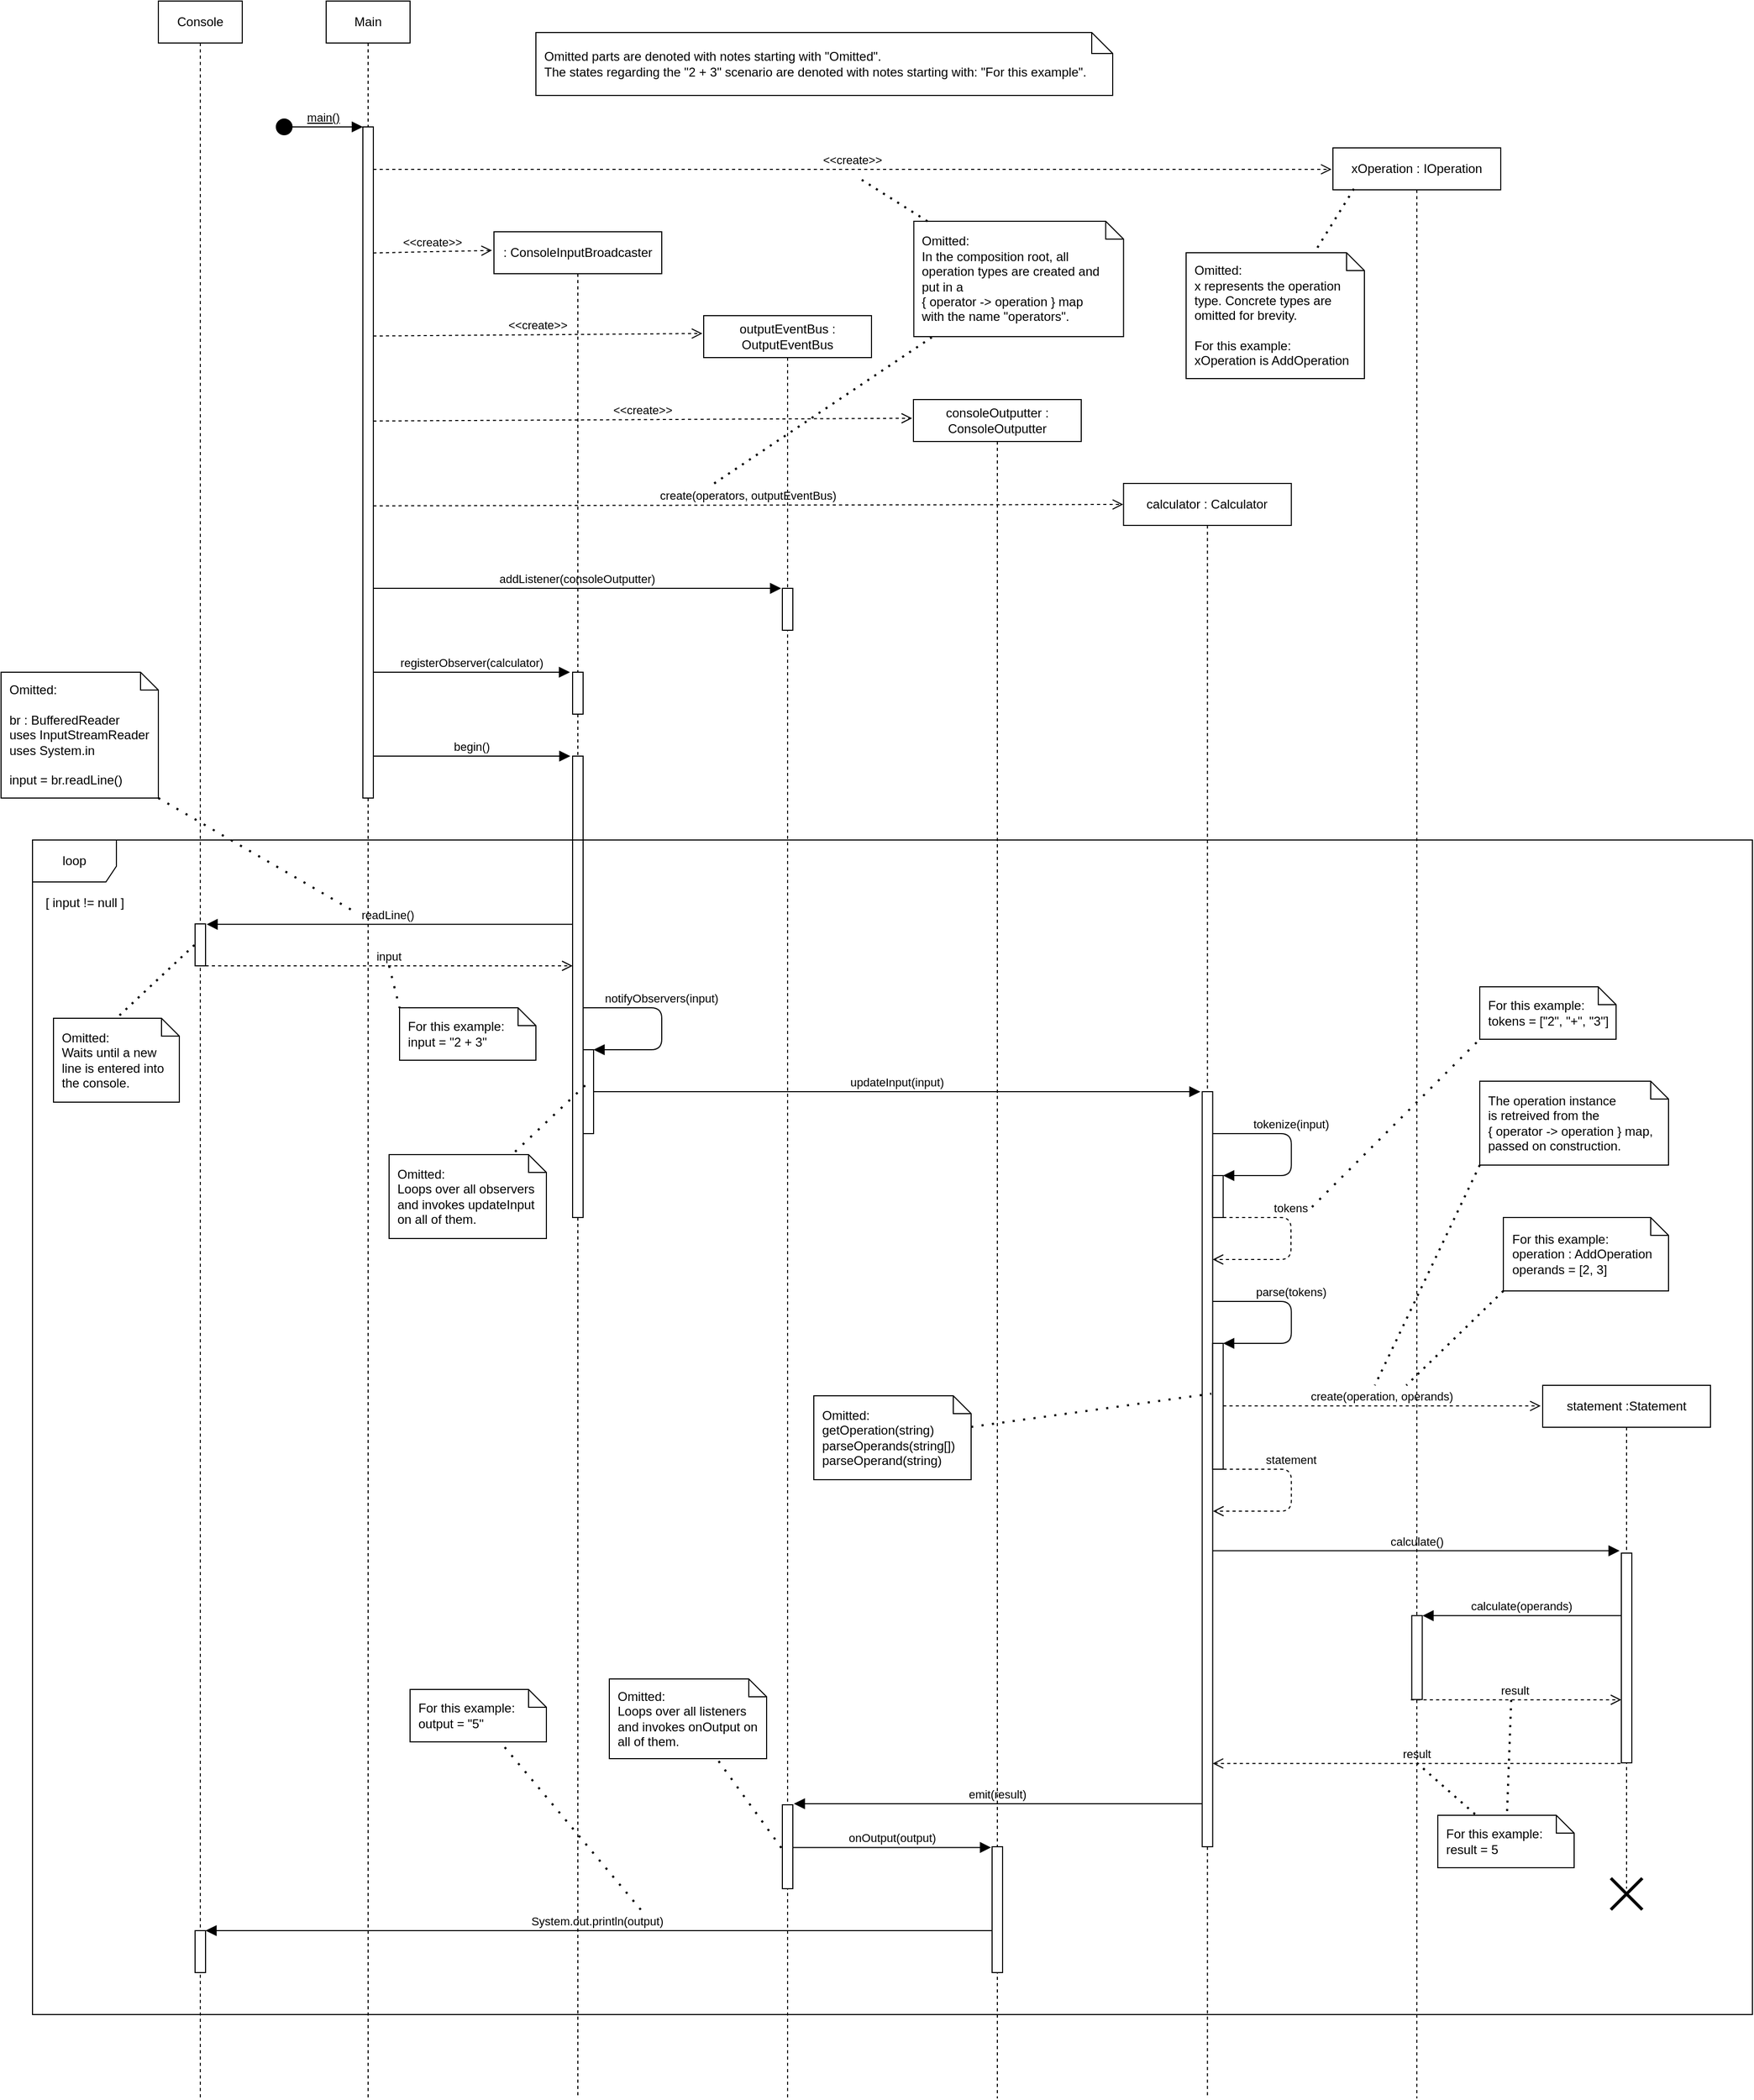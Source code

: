 <mxfile version="13.7.9" type="device"><diagram id="kgpKYQtTHZ0yAKxKKP6v" name="Page-1"><mxGraphModel dx="1486" dy="846" grid="1" gridSize="10" guides="1" tooltips="1" connect="1" arrows="1" fold="1" page="0" pageScale="1" pageWidth="850" pageHeight="1100" math="0" shadow="0"><root><mxCell id="0"/><mxCell id="1" parent="0"/><mxCell id="3nuBFxr9cyL0pnOWT2aG-1" value="Main" style="shape=umlLifeline;perimeter=lifelinePerimeter;container=1;collapsible=0;recursiveResize=0;rounded=0;shadow=0;strokeWidth=1;whiteSpace=wrap;fontFamily=Helvetica;labelBackgroundColor=none;" parent="1" vertex="1"><mxGeometry x="240" y="40" width="80" height="2000" as="geometry"/></mxCell><mxCell id="3nuBFxr9cyL0pnOWT2aG-2" value="" style="points=[];perimeter=orthogonalPerimeter;rounded=0;shadow=0;strokeWidth=1;fontFamily=Helvetica;labelBackgroundColor=none;" parent="3nuBFxr9cyL0pnOWT2aG-1" vertex="1"><mxGeometry x="35" y="120" width="10" height="640" as="geometry"/></mxCell><mxCell id="3nuBFxr9cyL0pnOWT2aG-3" value="main()" style="verticalAlign=bottom;startArrow=oval;endArrow=block;startSize=15;shadow=0;strokeWidth=1;fontFamily=Helvetica;fontStyle=4;labelBackgroundColor=none;endSize=8;" parent="3nuBFxr9cyL0pnOWT2aG-1" target="3nuBFxr9cyL0pnOWT2aG-2" edge="1"><mxGeometry relative="1" as="geometry"><mxPoint x="-40" y="120" as="sourcePoint"/></mxGeometry></mxCell><mxCell id="3nuBFxr9cyL0pnOWT2aG-5" value=": ConsoleInputBroadcaster" style="shape=umlLifeline;perimeter=lifelinePerimeter;container=1;collapsible=0;recursiveResize=0;rounded=0;shadow=0;strokeWidth=1;whiteSpace=wrap;fontFamily=Helvetica;labelBackgroundColor=none;" parent="1" vertex="1"><mxGeometry x="400" y="260" width="160" height="1780" as="geometry"/></mxCell><mxCell id="xwV4pLo5XUldbA7oh1Ty-16" value="" style="points=[];perimeter=orthogonalPerimeter;rounded=0;shadow=0;strokeWidth=1;fontFamily=Helvetica;labelBackgroundColor=none;" parent="3nuBFxr9cyL0pnOWT2aG-5" vertex="1"><mxGeometry x="75" y="420" width="10" height="40" as="geometry"/></mxCell><mxCell id="xwV4pLo5XUldbA7oh1Ty-21" value="" style="points=[];perimeter=orthogonalPerimeter;rounded=0;shadow=0;strokeWidth=1;fontFamily=Helvetica;labelBackgroundColor=none;" parent="3nuBFxr9cyL0pnOWT2aG-5" vertex="1"><mxGeometry x="75" y="500" width="10" height="440" as="geometry"/></mxCell><mxCell id="xwV4pLo5XUldbA7oh1Ty-5" value="&lt;&lt;create&gt;&gt;" style="verticalAlign=bottom;startArrow=none;endArrow=open;startSize=8;shadow=0;strokeWidth=1;startFill=0;entryX=-0.012;entryY=0.01;entryDx=0;entryDy=0;entryPerimeter=0;fontFamily=Helvetica;labelBackgroundColor=none;dashed=1;endFill=0;jumpStyle=none;endSize=8;" parent="1" target="3nuBFxr9cyL0pnOWT2aG-5" edge="1"><mxGeometry relative="1" as="geometry"><mxPoint x="285" y="280.2" as="sourcePoint"/><mxPoint x="410" y="260" as="targetPoint"/></mxGeometry></mxCell><mxCell id="xwV4pLo5XUldbA7oh1Ty-6" value="outputEventBus : OutputEventBus" style="shape=umlLifeline;perimeter=lifelinePerimeter;container=1;collapsible=0;recursiveResize=0;rounded=0;shadow=0;strokeWidth=1;whiteSpace=wrap;fontFamily=Helvetica;labelBackgroundColor=none;" parent="1" vertex="1"><mxGeometry x="600" y="340" width="160" height="1700" as="geometry"/></mxCell><mxCell id="xwV4pLo5XUldbA7oh1Ty-14" value="" style="points=[];perimeter=orthogonalPerimeter;rounded=0;shadow=0;strokeWidth=1;fontFamily=Helvetica;labelBackgroundColor=none;" parent="xwV4pLo5XUldbA7oh1Ty-6" vertex="1"><mxGeometry x="75" y="260" width="10" height="40" as="geometry"/></mxCell><mxCell id="xwV4pLo5XUldbA7oh1Ty-7" value="&lt;&lt;create&gt;&gt;" style="verticalAlign=bottom;startArrow=none;endArrow=open;startSize=8;shadow=0;strokeWidth=1;startFill=0;entryX=-0.008;entryY=0.01;entryDx=0;entryDy=0;entryPerimeter=0;fontFamily=Helvetica;labelBackgroundColor=none;dashed=1;endFill=0;jumpStyle=none;endSize=8;" parent="1" target="xwV4pLo5XUldbA7oh1Ty-6" edge="1"><mxGeometry relative="1" as="geometry"><mxPoint x="285" y="359.4" as="sourcePoint"/><mxPoint x="620" y="60" as="targetPoint"/></mxGeometry></mxCell><mxCell id="xwV4pLo5XUldbA7oh1Ty-9" value="consoleOutputter : ConsoleOutputter" style="shape=umlLifeline;perimeter=lifelinePerimeter;container=1;collapsible=0;recursiveResize=0;rounded=0;shadow=0;strokeWidth=1;whiteSpace=wrap;fontFamily=Helvetica;labelBackgroundColor=none;" parent="1" vertex="1"><mxGeometry x="800" y="420" width="160" height="1620" as="geometry"/></mxCell><mxCell id="xwV4pLo5XUldbA7oh1Ty-79" value="" style="points=[];perimeter=orthogonalPerimeter;rounded=0;shadow=0;strokeWidth=1;fontFamily=Helvetica;labelBackgroundColor=none;" parent="xwV4pLo5XUldbA7oh1Ty-9" vertex="1"><mxGeometry x="75" y="1380" width="10" height="120" as="geometry"/></mxCell><mxCell id="xwV4pLo5XUldbA7oh1Ty-10" value="&lt;&lt;create&gt;&gt;" style="verticalAlign=bottom;startArrow=none;endArrow=open;startSize=8;shadow=0;strokeWidth=1;startFill=0;entryX=-0.008;entryY=0.011;entryDx=0;entryDy=0;entryPerimeter=0;fontFamily=Helvetica;labelBackgroundColor=none;dashed=1;endFill=0;jumpStyle=none;endSize=8;" parent="1" target="xwV4pLo5XUldbA7oh1Ty-9" edge="1"><mxGeometry relative="1" as="geometry"><mxPoint x="285" y="440.46" as="sourcePoint"/><mxPoint x="825" y="140" as="targetPoint"/></mxGeometry></mxCell><mxCell id="xwV4pLo5XUldbA7oh1Ty-11" value="calculator : Calculator" style="shape=umlLifeline;perimeter=lifelinePerimeter;container=1;collapsible=0;recursiveResize=0;rounded=0;shadow=0;strokeWidth=1;whiteSpace=wrap;fontFamily=Helvetica;labelBackgroundColor=none;" parent="1" vertex="1"><mxGeometry x="1000.33" y="500" width="160" height="1540" as="geometry"/></mxCell><mxCell id="xwV4pLo5XUldbA7oh1Ty-43" value="" style="points=[];perimeter=orthogonalPerimeter;rounded=0;shadow=0;strokeWidth=1;fontFamily=Helvetica;labelBackgroundColor=none;" parent="xwV4pLo5XUldbA7oh1Ty-11" vertex="1"><mxGeometry x="75" y="580" width="10" height="720" as="geometry"/></mxCell><mxCell id="xwV4pLo5XUldbA7oh1Ty-12" value="create(operators, outputEventBus)" style="verticalAlign=bottom;startArrow=none;endArrow=open;startSize=8;shadow=0;strokeWidth=1;startFill=0;fontFamily=Helvetica;labelBackgroundColor=none;dashed=1;endFill=0;jumpStyle=none;endSize=8;" parent="1" edge="1"><mxGeometry relative="1" as="geometry"><mxPoint x="285" y="521.36" as="sourcePoint"/><mxPoint x="1000" y="520" as="targetPoint"/></mxGeometry></mxCell><mxCell id="xwV4pLo5XUldbA7oh1Ty-13" value="addListener(consoleOutputter)" style="verticalAlign=bottom;startArrow=none;endArrow=block;startSize=8;shadow=0;strokeWidth=1;startFill=0;entryX=-0.117;entryY=0.001;entryDx=0;entryDy=0;entryPerimeter=0;fontFamily=Helvetica;labelBackgroundColor=none;endSize=8;" parent="1" target="xwV4pLo5XUldbA7oh1Ty-14" edge="1"><mxGeometry relative="1" as="geometry"><mxPoint x="285" y="600.04" as="sourcePoint"/><mxPoint x="590" y="570" as="targetPoint"/></mxGeometry></mxCell><mxCell id="xwV4pLo5XUldbA7oh1Ty-15" value="registerObserver(calculator)" style="verticalAlign=bottom;startArrow=none;endArrow=block;startSize=8;shadow=0;strokeWidth=1;startFill=0;entryX=-0.25;entryY=0;entryDx=0;entryDy=0;entryPerimeter=0;fontFamily=Helvetica;labelBackgroundColor=none;endSize=8;" parent="1" target="xwV4pLo5XUldbA7oh1Ty-16" edge="1"><mxGeometry relative="1" as="geometry"><mxPoint x="285" y="680.0" as="sourcePoint"/><mxPoint x="420" y="600" as="targetPoint"/></mxGeometry></mxCell><mxCell id="xwV4pLo5XUldbA7oh1Ty-17" value="Console" style="shape=umlLifeline;perimeter=lifelinePerimeter;container=1;collapsible=0;recursiveResize=0;rounded=0;shadow=0;strokeWidth=1;whiteSpace=wrap;fontFamily=Helvetica;labelBackgroundColor=none;" parent="1" vertex="1"><mxGeometry x="80" y="40" width="80" height="2000" as="geometry"/></mxCell><mxCell id="xwV4pLo5XUldbA7oh1Ty-82" value="" style="points=[];perimeter=orthogonalPerimeter;rounded=0;shadow=0;strokeWidth=1;fontFamily=Helvetica;labelBackgroundColor=none;" parent="xwV4pLo5XUldbA7oh1Ty-17" vertex="1"><mxGeometry x="35" y="1840" width="10" height="40" as="geometry"/></mxCell><mxCell id="xwV4pLo5XUldbA7oh1Ty-22" value="begin()" style="verticalAlign=bottom;startArrow=none;endArrow=block;startSize=8;shadow=0;strokeWidth=1;startFill=0;entryX=-0.25;entryY=0;entryDx=0;entryDy=0;entryPerimeter=0;fontFamily=Helvetica;labelBackgroundColor=none;endSize=8;" parent="1" edge="1"><mxGeometry relative="1" as="geometry"><mxPoint x="285" y="760.0" as="sourcePoint"/><mxPoint x="472.83" y="760" as="targetPoint"/></mxGeometry></mxCell><mxCell id="xwV4pLo5XUldbA7oh1Ty-35" value="[ input != null ]" style="text;html=1;strokeColor=none;fillColor=none;align=center;verticalAlign=middle;whiteSpace=wrap;rounded=0;shadow=0;sketch=0;fontFamily=Helvetica;labelBackgroundColor=none;" parent="1" vertex="1"><mxGeometry x="-30" y="890" width="80" height="20" as="geometry"/></mxCell><mxCell id="xwV4pLo5XUldbA7oh1Ty-25" value="" style="points=[];perimeter=orthogonalPerimeter;rounded=0;shadow=0;strokeWidth=1;fontFamily=Helvetica;labelBackgroundColor=none;" parent="1" vertex="1"><mxGeometry x="115" y="920" width="10" height="40" as="geometry"/></mxCell><mxCell id="xwV4pLo5XUldbA7oh1Ty-24" value="readLine() " style="verticalAlign=bottom;startArrow=none;endArrow=block;startSize=8;shadow=0;strokeWidth=1;startFill=0;entryX=1.1;entryY=-0.015;entryDx=0;entryDy=0;entryPerimeter=0;fontFamily=Helvetica;labelBackgroundColor=none;endSize=8;" parent="1" edge="1"><mxGeometry relative="1" as="geometry"><mxPoint x="475" y="920.4" as="sourcePoint"/><mxPoint x="126" y="920.4" as="targetPoint"/></mxGeometry></mxCell><mxCell id="xwV4pLo5XUldbA7oh1Ty-26" value="input" style="verticalAlign=bottom;startArrow=none;endArrow=open;startSize=8;shadow=0;strokeWidth=1;startFill=0;dashed=1;fontFamily=Helvetica;labelBackgroundColor=none;endFill=0;endSize=8;" parent="1" edge="1"><mxGeometry relative="1" as="geometry"><mxPoint x="125" y="960" as="sourcePoint"/><mxPoint x="475" y="960.0" as="targetPoint"/></mxGeometry></mxCell><mxCell id="xwV4pLo5XUldbA7oh1Ty-40" value="" style="points=[];perimeter=orthogonalPerimeter;rounded=0;shadow=0;strokeWidth=1;fontFamily=Helvetica;labelBackgroundColor=none;" parent="1" vertex="1"><mxGeometry x="485" y="1040" width="10" height="80" as="geometry"/></mxCell><mxCell id="xwV4pLo5XUldbA7oh1Ty-41" value="notifyObservers(input)" style="verticalAlign=bottom;startArrow=none;endArrow=block;startSize=8;shadow=0;strokeWidth=1;startFill=0;fontFamily=Helvetica;labelBackgroundColor=none;endSize=8;" parent="1" source="xwV4pLo5XUldbA7oh1Ty-21" target="xwV4pLo5XUldbA7oh1Ty-40" edge="1"><mxGeometry x="-0.167" relative="1" as="geometry"><mxPoint x="520" y="1000" as="sourcePoint"/><mxPoint x="610" y="1000" as="targetPoint"/><Array as="points"><mxPoint x="560" y="1000"/><mxPoint x="560" y="1040"/></Array><mxPoint as="offset"/></mxGeometry></mxCell><mxCell id="xwV4pLo5XUldbA7oh1Ty-42" value="updateInput(input)" style="verticalAlign=bottom;startArrow=none;endArrow=block;startSize=8;shadow=0;strokeWidth=1;startFill=0;entryX=-0.173;entryY=0;entryDx=0;entryDy=0;entryPerimeter=0;fontFamily=Helvetica;labelBackgroundColor=none;endSize=8;" parent="1" source="xwV4pLo5XUldbA7oh1Ty-40" target="xwV4pLo5XUldbA7oh1Ty-43" edge="1"><mxGeometry relative="1" as="geometry"><mxPoint x="495" y="1080" as="sourcePoint"/><mxPoint x="1075.33" y="1080" as="targetPoint"/></mxGeometry></mxCell><mxCell id="xwV4pLo5XUldbA7oh1Ty-44" value="" style="points=[];perimeter=orthogonalPerimeter;rounded=0;shadow=0;strokeWidth=1;fontFamily=Helvetica;labelBackgroundColor=none;" parent="1" vertex="1"><mxGeometry x="1085.33" y="1160" width="10" height="40" as="geometry"/></mxCell><mxCell id="xwV4pLo5XUldbA7oh1Ty-45" value="tokenize(input)" style="verticalAlign=bottom;startArrow=none;endArrow=block;startSize=8;shadow=0;strokeWidth=1;startFill=0;fontFamily=Helvetica;labelBackgroundColor=none;endSize=8;" parent="1" edge="1"><mxGeometry x="-0.167" relative="1" as="geometry"><mxPoint x="1085.33" y="1120.0" as="sourcePoint"/><mxPoint x="1095.33" y="1160.0" as="targetPoint"/><Array as="points"><mxPoint x="1160.33" y="1120"/><mxPoint x="1160.33" y="1160"/></Array><mxPoint as="offset"/></mxGeometry></mxCell><mxCell id="xwV4pLo5XUldbA7oh1Ty-46" value="tokens" style="verticalAlign=bottom;startArrow=none;endArrow=open;startSize=8;shadow=0;strokeWidth=1;startFill=0;dashed=1;fontFamily=Helvetica;labelBackgroundColor=none;endFill=0;endSize=8;" parent="1" target="xwV4pLo5XUldbA7oh1Ty-43" edge="1"><mxGeometry x="-0.279" relative="1" as="geometry"><mxPoint x="1095.33" y="1200.0" as="sourcePoint"/><mxPoint x="1105.33" y="1240.0" as="targetPoint"/><Array as="points"><mxPoint x="1160" y="1200"/><mxPoint x="1160" y="1240"/></Array><mxPoint as="offset"/></mxGeometry></mxCell><mxCell id="xwV4pLo5XUldbA7oh1Ty-47" value="" style="points=[];perimeter=orthogonalPerimeter;rounded=0;shadow=0;strokeWidth=1;fontFamily=Helvetica;labelBackgroundColor=none;" parent="1" vertex="1"><mxGeometry x="1085.33" y="1320" width="10" height="120" as="geometry"/></mxCell><mxCell id="xwV4pLo5XUldbA7oh1Ty-48" value="parse(tokens)" style="verticalAlign=bottom;startArrow=none;endArrow=block;startSize=8;shadow=0;strokeWidth=1;startFill=0;fontFamily=Helvetica;labelBackgroundColor=none;endSize=8;" parent="1" edge="1"><mxGeometry x="-0.167" relative="1" as="geometry"><mxPoint x="1085.33" y="1280.0" as="sourcePoint"/><mxPoint x="1095.33" y="1320.0" as="targetPoint"/><Array as="points"><mxPoint x="1160.33" y="1280"/><mxPoint x="1160.33" y="1320"/></Array><mxPoint as="offset"/></mxGeometry></mxCell><mxCell id="xwV4pLo5XUldbA7oh1Ty-49" value="statement" style="verticalAlign=bottom;startArrow=none;endArrow=open;startSize=8;shadow=0;strokeWidth=1;startFill=0;dashed=1;fontFamily=Helvetica;labelBackgroundColor=none;endFill=0;endSize=8;" parent="1" edge="1"><mxGeometry x="-0.279" relative="1" as="geometry"><mxPoint x="1095.66" y="1440.0" as="sourcePoint"/><mxPoint x="1085.66" y="1480.0" as="targetPoint"/><Array as="points"><mxPoint x="1160.33" y="1440"/><mxPoint x="1160.33" y="1480"/></Array><mxPoint as="offset"/></mxGeometry></mxCell><mxCell id="xwV4pLo5XUldbA7oh1Ty-50" value="statement :Statement" style="shape=umlLifeline;perimeter=lifelinePerimeter;container=1;collapsible=0;recursiveResize=0;rounded=0;shadow=0;strokeWidth=1;whiteSpace=wrap;fontFamily=Helvetica;labelBackgroundColor=none;" parent="1" vertex="1"><mxGeometry x="1400" y="1360" width="160" height="480" as="geometry"/></mxCell><mxCell id="xwV4pLo5XUldbA7oh1Ty-62" value="" style="points=[];perimeter=orthogonalPerimeter;rounded=0;shadow=0;strokeWidth=1;fontFamily=Helvetica;labelBackgroundColor=none;" parent="xwV4pLo5XUldbA7oh1Ty-50" vertex="1"><mxGeometry x="75" y="160" width="10" height="200" as="geometry"/></mxCell><mxCell id="xwV4pLo5XUldbA7oh1Ty-52" value="create(operation, operands)" style="verticalAlign=bottom;startArrow=none;endArrow=open;startSize=8;shadow=0;strokeWidth=1;startFill=0;entryX=-0.012;entryY=0.041;entryDx=0;entryDy=0;entryPerimeter=0;fontFamily=Helvetica;labelBackgroundColor=none;endFill=0;endSize=8;dashed=1;" parent="1" source="xwV4pLo5XUldbA7oh1Ty-47" target="xwV4pLo5XUldbA7oh1Ty-50" edge="1"><mxGeometry relative="1" as="geometry"><mxPoint x="1190" y="1388.75" as="sourcePoint"/><mxPoint x="1303.08" y="1388.75" as="targetPoint"/></mxGeometry></mxCell><mxCell id="xwV4pLo5XUldbA7oh1Ty-56" value="xOperation : IOperation" style="shape=umlLifeline;perimeter=lifelinePerimeter;container=1;collapsible=0;recursiveResize=0;rounded=0;shadow=0;strokeWidth=1;whiteSpace=wrap;fontStyle=0;fontFamily=Helvetica;labelBackgroundColor=none;" parent="1" vertex="1"><mxGeometry x="1200" y="180" width="160" height="1860" as="geometry"/></mxCell><mxCell id="xwV4pLo5XUldbA7oh1Ty-65" value="" style="points=[];perimeter=orthogonalPerimeter;rounded=0;shadow=0;strokeWidth=1;fontFamily=Helvetica;labelBackgroundColor=none;" parent="xwV4pLo5XUldbA7oh1Ty-56" vertex="1"><mxGeometry x="75.17" y="1399.64" width="10" height="80" as="geometry"/></mxCell><mxCell id="xwV4pLo5XUldbA7oh1Ty-66" value="calculate(operands)" style="verticalAlign=bottom;startArrow=none;endArrow=block;startSize=8;shadow=0;strokeWidth=1;startFill=0;entryX=1.026;entryY=0;entryDx=0;entryDy=0;entryPerimeter=0;fontFamily=Helvetica;labelBackgroundColor=none;endSize=8;" parent="xwV4pLo5XUldbA7oh1Ty-56" target="xwV4pLo5XUldbA7oh1Ty-65" edge="1"><mxGeometry x="0.002" relative="1" as="geometry"><mxPoint x="275" y="1399.64" as="sourcePoint"/><mxPoint x="90" y="1400.64" as="targetPoint"/><mxPoint as="offset"/></mxGeometry></mxCell><mxCell id="xwV4pLo5XUldbA7oh1Ty-67" value="result" style="verticalAlign=bottom;startArrow=none;endArrow=open;startSize=8;shadow=0;strokeWidth=1;startFill=0;dashed=1;exitX=-0.083;exitY=1.003;exitDx=0;exitDy=0;exitPerimeter=0;fontFamily=Helvetica;labelBackgroundColor=none;endFill=0;endSize=8;" parent="xwV4pLo5XUldbA7oh1Ty-56" source="xwV4pLo5XUldbA7oh1Ty-65" edge="1"><mxGeometry x="-0.007" relative="1" as="geometry"><mxPoint x="-239.83" y="1501.84" as="sourcePoint"/><mxPoint x="275" y="1479.88" as="targetPoint"/><mxPoint as="offset"/></mxGeometry></mxCell><mxCell id="xwV4pLo5XUldbA7oh1Ty-57" value="&lt;&lt;create&gt;&gt;" style="verticalAlign=bottom;startArrow=none;endArrow=open;startSize=8;shadow=0;strokeWidth=1;startFill=0;entryX=-0.008;entryY=0.011;entryDx=0;entryDy=0;entryPerimeter=0;fontFamily=Helvetica;labelBackgroundColor=none;dashed=1;endFill=0;jumpStyle=none;endSize=8;" parent="1" source="3nuBFxr9cyL0pnOWT2aG-2" target="xwV4pLo5XUldbA7oh1Ty-56" edge="1"><mxGeometry relative="1" as="geometry"><mxPoint x="1095.33" y="60.46" as="sourcePoint"/><mxPoint x="1635.33" y="-240" as="targetPoint"/></mxGeometry></mxCell><mxCell id="xwV4pLo5XUldbA7oh1Ty-63" value="calculate()" style="verticalAlign=bottom;startArrow=none;endArrow=block;startSize=8;shadow=0;strokeWidth=1;startFill=0;entryX=-0.167;entryY=-0.011;entryDx=0;entryDy=0;entryPerimeter=0;fontFamily=Helvetica;labelBackgroundColor=none;endSize=8;" parent="1" source="xwV4pLo5XUldbA7oh1Ty-43" target="xwV4pLo5XUldbA7oh1Ty-62" edge="1"><mxGeometry x="0.004" relative="1" as="geometry"><mxPoint x="1150" y="1540.0" as="sourcePoint"/><mxPoint x="1160" y="1580.0" as="targetPoint"/><mxPoint as="offset"/></mxGeometry></mxCell><mxCell id="xwV4pLo5XUldbA7oh1Ty-64" value="result" style="verticalAlign=bottom;startArrow=none;endArrow=open;startSize=8;shadow=0;strokeWidth=1;startFill=0;dashed=1;exitX=-0.083;exitY=1.003;exitDx=0;exitDy=0;exitPerimeter=0;fontFamily=Helvetica;labelBackgroundColor=none;endFill=0;endSize=8;" parent="1" source="xwV4pLo5XUldbA7oh1Ty-62" target="xwV4pLo5XUldbA7oh1Ty-43" edge="1"><mxGeometry x="-0.001" relative="1" as="geometry"><mxPoint x="1160" y="1620.0" as="sourcePoint"/><mxPoint x="1150" y="1660" as="targetPoint"/><mxPoint as="offset"/></mxGeometry></mxCell><mxCell id="xwV4pLo5XUldbA7oh1Ty-68" value="" style="shape=umlDestroy;whiteSpace=wrap;html=1;strokeWidth=3;shadow=0;sketch=0;fillColor=none;fontFamily=Helvetica;labelBackgroundColor=none;" parent="1" vertex="1"><mxGeometry x="1465" y="1830" width="30" height="30" as="geometry"/></mxCell><mxCell id="xwV4pLo5XUldbA7oh1Ty-70" value="Omitted:&lt;br&gt;In the composition root, all operation types are created and put in a &lt;br&gt;{ operator -&amp;gt; operation } map &lt;br&gt;with the name &quot;operators&quot;." style="shape=note;whiteSpace=wrap;html=1;size=17;verticalAlign=middle;align=left;spacingTop=0;shadow=0;sketch=0;fillColor=none;spacing=8;fontFamily=Helvetica;labelBackgroundColor=none;" parent="1" vertex="1"><mxGeometry x="800.33" y="250" width="200" height="110" as="geometry"/></mxCell><mxCell id="xwV4pLo5XUldbA7oh1Ty-71" value="" style="endArrow=none;dashed=1;html=1;dashPattern=1 3;strokeWidth=2;fontFamily=Helvetica;labelBackgroundColor=none;" parent="1" source="xwV4pLo5XUldbA7oh1Ty-70" edge="1"><mxGeometry width="50" height="50" relative="1" as="geometry"><mxPoint x="710" y="120" as="sourcePoint"/><mxPoint x="750" y="210" as="targetPoint"/></mxGeometry></mxCell><mxCell id="xwV4pLo5XUldbA7oh1Ty-72" value="The operation instance &lt;br&gt;is retreived from the &lt;br&gt;{ operator -&amp;gt; operation } map, passed on construction." style="shape=note;whiteSpace=wrap;html=1;size=17;verticalAlign=middle;align=left;spacingTop=0;shadow=0;sketch=0;fillColor=none;spacing=8;fontFamily=Helvetica;labelBackgroundColor=none;" parent="1" vertex="1"><mxGeometry x="1340" y="1070" width="180" height="80" as="geometry"/></mxCell><mxCell id="xwV4pLo5XUldbA7oh1Ty-73" value="" style="endArrow=none;dashed=1;html=1;dashPattern=1 3;strokeWidth=2;exitX=0;exitY=1;exitDx=0;exitDy=0;exitPerimeter=0;fontFamily=Helvetica;labelBackgroundColor=none;" parent="1" source="xwV4pLo5XUldbA7oh1Ty-72" edge="1"><mxGeometry width="50" height="50" relative="1" as="geometry"><mxPoint x="1580" y="1140" as="sourcePoint"/><mxPoint x="1240" y="1360" as="targetPoint"/></mxGeometry></mxCell><mxCell id="xwV4pLo5XUldbA7oh1Ty-75" value="Omitted:&lt;br&gt;Waits until a new line is entered into the console." style="shape=note;whiteSpace=wrap;html=1;size=17;verticalAlign=middle;align=left;spacingTop=0;shadow=0;sketch=0;fillColor=none;spacing=8;fontFamily=Helvetica;labelBackgroundColor=none;" parent="1" vertex="1"><mxGeometry x="-20" y="1010" width="120" height="80" as="geometry"/></mxCell><mxCell id="xwV4pLo5XUldbA7oh1Ty-76" value="" style="endArrow=none;dashed=1;html=1;dashPattern=1 3;strokeWidth=2;exitX=-0.059;exitY=0.503;exitDx=0;exitDy=0;exitPerimeter=0;entryX=0.5;entryY=0;entryDx=0;entryDy=0;entryPerimeter=0;fontFamily=Helvetica;labelBackgroundColor=none;" parent="1" source="xwV4pLo5XUldbA7oh1Ty-25" target="xwV4pLo5XUldbA7oh1Ty-75" edge="1"><mxGeometry width="50" height="50" relative="1" as="geometry"><mxPoint x="-180" y="780" as="sourcePoint"/><mxPoint x="-290" y="900" as="targetPoint"/></mxGeometry></mxCell><mxCell id="xwV4pLo5XUldbA7oh1Ty-77" value="emit(result)" style="verticalAlign=bottom;startArrow=none;endArrow=block;startSize=8;shadow=0;strokeWidth=1;startFill=0;fontFamily=Helvetica;labelBackgroundColor=none;endSize=8;" parent="1" source="xwV4pLo5XUldbA7oh1Ty-43" edge="1"><mxGeometry x="0.002" relative="1" as="geometry"><mxPoint x="1079.57" y="1760.0" as="sourcePoint"/><mxPoint x="686" y="1759" as="targetPoint"/><mxPoint as="offset"/></mxGeometry></mxCell><mxCell id="xwV4pLo5XUldbA7oh1Ty-78" value="" style="points=[];perimeter=orthogonalPerimeter;rounded=0;shadow=0;strokeWidth=1;fontFamily=Helvetica;labelBackgroundColor=none;" parent="1" vertex="1"><mxGeometry x="675" y="1760" width="10" height="80" as="geometry"/></mxCell><mxCell id="xwV4pLo5XUldbA7oh1Ty-80" value="onOutput(output)" style="verticalAlign=bottom;startArrow=none;endArrow=block;startSize=8;shadow=0;strokeWidth=1;startFill=0;entryX=-0.103;entryY=0.006;entryDx=0;entryDy=0;entryPerimeter=0;fontFamily=Helvetica;labelBackgroundColor=none;endSize=8;" parent="1" source="xwV4pLo5XUldbA7oh1Ty-78" target="xwV4pLo5XUldbA7oh1Ty-79" edge="1"><mxGeometry x="0.005" relative="1" as="geometry"><mxPoint x="730" y="1700.0" as="sourcePoint"/><mxPoint x="1118" y="1700.0" as="targetPoint"/><mxPoint as="offset"/></mxGeometry></mxCell><mxCell id="xwV4pLo5XUldbA7oh1Ty-81" value="System.out.println(output)" style="verticalAlign=bottom;startArrow=none;endArrow=block;startSize=8;shadow=0;strokeWidth=1;startFill=0;fontFamily=Helvetica;labelBackgroundColor=none;endSize=8;" parent="1" target="xwV4pLo5XUldbA7oh1Ty-82" edge="1"><mxGeometry x="-0.0" relative="1" as="geometry"><mxPoint x="874.67" y="1880.0" as="sourcePoint"/><mxPoint x="770" y="2190" as="targetPoint"/><mxPoint x="-1" as="offset"/></mxGeometry></mxCell><mxCell id="xwV4pLo5XUldbA7oh1Ty-83" value="Omitted:&lt;br&gt;&lt;br&gt;br : BufferedReader&lt;br&gt;uses InputStreamReader&lt;br&gt;uses System.in&lt;br&gt;&lt;br&gt;input = br.readLine()" style="shape=note;whiteSpace=wrap;html=1;size=17;verticalAlign=middle;align=left;spacingTop=0;shadow=0;sketch=0;fillColor=none;spacing=8;fontFamily=Helvetica;labelBackgroundColor=none;" parent="1" vertex="1"><mxGeometry x="-70" y="680" width="150" height="120" as="geometry"/></mxCell><mxCell id="xwV4pLo5XUldbA7oh1Ty-84" value="" style="endArrow=none;dashed=1;html=1;strokeWidth=2;exitX=1;exitY=1;exitDx=0;exitDy=0;exitPerimeter=0;dashPattern=1 4;fontFamily=Helvetica;labelBackgroundColor=none;" parent="1" source="xwV4pLo5XUldbA7oh1Ty-83" edge="1"><mxGeometry width="50" height="50" relative="1" as="geometry"><mxPoint x="124.41" y="950.12" as="sourcePoint"/><mxPoint x="270" y="910" as="targetPoint"/></mxGeometry></mxCell><mxCell id="xwV4pLo5XUldbA7oh1Ty-85" value="For this example:&lt;br&gt;input = &quot;2 + 3&quot;" style="shape=note;whiteSpace=wrap;html=1;size=17;verticalAlign=middle;align=left;spacingTop=0;shadow=0;sketch=0;fillColor=none;spacing=8;fontFamily=Helvetica;labelBackgroundColor=none;" parent="1" vertex="1"><mxGeometry x="310" y="1000" width="130" height="50" as="geometry"/></mxCell><mxCell id="xwV4pLo5XUldbA7oh1Ty-86" value="" style="endArrow=none;dashed=1;html=1;strokeWidth=2;dashPattern=1 4;entryX=0;entryY=0;entryDx=0;entryDy=0;entryPerimeter=0;fontFamily=Helvetica;labelBackgroundColor=none;" parent="1" target="xwV4pLo5XUldbA7oh1Ty-85" edge="1"><mxGeometry width="50" height="50" relative="1" as="geometry"><mxPoint x="300" y="960" as="sourcePoint"/><mxPoint x="380" y="1210" as="targetPoint"/></mxGeometry></mxCell><mxCell id="xwV4pLo5XUldbA7oh1Ty-87" value="For this example:&lt;br&gt;tokens = [&quot;2&quot;, &quot;+&quot;, &quot;3&quot;]" style="shape=note;whiteSpace=wrap;html=1;size=17;verticalAlign=middle;align=left;spacingTop=0;shadow=0;sketch=0;fillColor=none;spacing=8;fontFamily=Helvetica;labelBackgroundColor=none;" parent="1" vertex="1"><mxGeometry x="1340" y="980" width="130" height="50" as="geometry"/></mxCell><mxCell id="xwV4pLo5XUldbA7oh1Ty-88" value="" style="endArrow=none;dashed=1;html=1;strokeWidth=2;dashPattern=1 4;entryX=0;entryY=1;entryDx=0;entryDy=0;entryPerimeter=0;fontFamily=Helvetica;labelBackgroundColor=none;" parent="1" target="xwV4pLo5XUldbA7oh1Ty-87" edge="1"><mxGeometry width="50" height="50" relative="1" as="geometry"><mxPoint x="1180" y="1190" as="sourcePoint"/><mxPoint x="1200" y="1190" as="targetPoint"/></mxGeometry></mxCell><mxCell id="xwV4pLo5XUldbA7oh1Ty-89" value="For this example:&lt;br&gt;operation : AddOperation&lt;br&gt;operands = [2, 3]" style="shape=note;whiteSpace=wrap;html=1;size=17;verticalAlign=middle;align=left;spacingTop=0;shadow=0;sketch=0;fillColor=none;spacing=8;fontFamily=Helvetica;labelBackgroundColor=none;" parent="1" vertex="1"><mxGeometry x="1362.5" y="1200" width="157.5" height="70" as="geometry"/></mxCell><mxCell id="xwV4pLo5XUldbA7oh1Ty-90" value="" style="endArrow=none;dashed=1;html=1;dashPattern=1 3;strokeWidth=2;exitX=0;exitY=1;exitDx=0;exitDy=0;exitPerimeter=0;fontFamily=Helvetica;labelBackgroundColor=none;" parent="1" source="xwV4pLo5XUldbA7oh1Ty-89" edge="1"><mxGeometry width="50" height="50" relative="1" as="geometry"><mxPoint x="1350" y="1225" as="sourcePoint"/><mxPoint x="1270" y="1360" as="targetPoint"/></mxGeometry></mxCell><mxCell id="xwV4pLo5XUldbA7oh1Ty-91" value="Omitted:&lt;br&gt;x represents the operation type. Concrete types are omitted for brevity.&lt;br&gt;&lt;br&gt;For this example:&lt;br&gt;xOperation is AddOperation" style="shape=note;whiteSpace=wrap;html=1;size=17;verticalAlign=middle;align=left;spacingTop=0;shadow=0;sketch=0;fillColor=none;spacing=8;fontFamily=Helvetica;labelBackgroundColor=none;" parent="1" vertex="1"><mxGeometry x="1060" y="280" width="170" height="120" as="geometry"/></mxCell><mxCell id="xwV4pLo5XUldbA7oh1Ty-92" value="" style="endArrow=none;dashed=1;html=1;dashPattern=1 3;strokeWidth=2;fontFamily=Helvetica;exitX=0.125;exitY=0.021;exitDx=0;exitDy=0;exitPerimeter=0;labelBackgroundColor=none;" parent="1" source="xwV4pLo5XUldbA7oh1Ty-56" target="xwV4pLo5XUldbA7oh1Ty-91" edge="1"><mxGeometry width="50" height="50" relative="1" as="geometry"><mxPoint x="1240.33" y="300" as="sourcePoint"/><mxPoint x="1160.33" y="250" as="targetPoint"/></mxGeometry></mxCell><mxCell id="xwV4pLo5XUldbA7oh1Ty-93" value="Omitted:&lt;br&gt;getOperation(string)&lt;br&gt;parseOperands(string[])&lt;br&gt;parseOperand(string)" style="shape=note;whiteSpace=wrap;html=1;size=17;verticalAlign=middle;align=left;spacingTop=0;shadow=0;sketch=0;fillColor=none;spacing=8;fontFamily=Helvetica;labelBackgroundColor=none;" parent="1" vertex="1"><mxGeometry x="705" y="1370" width="150" height="80" as="geometry"/></mxCell><mxCell id="xwV4pLo5XUldbA7oh1Ty-94" value="" style="endArrow=none;dashed=1;html=1;strokeWidth=2;dashPattern=1 4;fontFamily=Helvetica;entryX=-0.133;entryY=0.4;entryDx=0;entryDy=0;entryPerimeter=0;labelBackgroundColor=none;" parent="1" source="xwV4pLo5XUldbA7oh1Ty-93" target="xwV4pLo5XUldbA7oh1Ty-47" edge="1"><mxGeometry width="50" height="50" relative="1" as="geometry"><mxPoint x="1180" y="1200" as="sourcePoint"/><mxPoint x="1350" y="1050" as="targetPoint"/></mxGeometry></mxCell><mxCell id="xwV4pLo5XUldbA7oh1Ty-95" value="For this example:&lt;br&gt;result = 5" style="shape=note;whiteSpace=wrap;html=1;size=17;verticalAlign=middle;align=left;spacingTop=0;shadow=0;sketch=0;fillColor=none;spacing=8;fontFamily=Helvetica;labelBackgroundColor=none;" parent="1" vertex="1"><mxGeometry x="1300" y="1770" width="130" height="50" as="geometry"/></mxCell><mxCell id="xwV4pLo5XUldbA7oh1Ty-96" value="" style="endArrow=none;dashed=1;html=1;dashPattern=1 3;strokeWidth=2;fontFamily=Helvetica;labelBackgroundColor=none;" parent="1" target="xwV4pLo5XUldbA7oh1Ty-95" edge="1"><mxGeometry width="50" height="50" relative="1" as="geometry"><mxPoint x="1280" y="1720" as="sourcePoint"/><mxPoint x="1270" y="1370" as="targetPoint"/></mxGeometry></mxCell><mxCell id="xwV4pLo5XUldbA7oh1Ty-97" value="" style="endArrow=none;dashed=1;html=1;dashPattern=1 3;strokeWidth=2;fontFamily=Helvetica;labelBackgroundColor=none;" parent="1" target="xwV4pLo5XUldbA7oh1Ty-95" edge="1"><mxGeometry width="50" height="50" relative="1" as="geometry"><mxPoint x="1370" y="1660" as="sourcePoint"/><mxPoint x="1218.223" y="1800" as="targetPoint"/></mxGeometry></mxCell><mxCell id="xwV4pLo5XUldbA7oh1Ty-98" value="Omitted:&lt;br&gt;Loops over all observers and invokes updateInput on all of them." style="shape=note;whiteSpace=wrap;html=1;size=17;verticalAlign=middle;align=left;spacingTop=0;shadow=0;sketch=0;fillColor=none;spacing=8;fontFamily=Helvetica;labelBackgroundColor=none;" parent="1" vertex="1"><mxGeometry x="300" y="1140" width="150" height="80" as="geometry"/></mxCell><mxCell id="xwV4pLo5XUldbA7oh1Ty-99" value="" style="endArrow=none;dashed=1;html=1;strokeWidth=2;dashPattern=1 4;fontFamily=Helvetica;exitX=0.2;exitY=0.425;exitDx=0;exitDy=0;exitPerimeter=0;labelBackgroundColor=none;" parent="1" source="xwV4pLo5XUldbA7oh1Ty-40" target="xwV4pLo5XUldbA7oh1Ty-98" edge="1"><mxGeometry width="50" height="50" relative="1" as="geometry"><mxPoint x="310" y="970" as="sourcePoint"/><mxPoint x="320" y="1010" as="targetPoint"/></mxGeometry></mxCell><mxCell id="xwV4pLo5XUldbA7oh1Ty-100" value="Omitted:&lt;br&gt;Loops over all listeners and invokes onOutput on all of them." style="shape=note;whiteSpace=wrap;html=1;size=17;verticalAlign=middle;align=left;spacingTop=0;shadow=0;sketch=0;fillColor=none;spacing=8;fontFamily=Helvetica;labelBackgroundColor=none;" parent="1" vertex="1"><mxGeometry x="510" y="1640" width="150" height="76" as="geometry"/></mxCell><mxCell id="xwV4pLo5XUldbA7oh1Ty-101" value="" style="endArrow=none;dashed=1;html=1;strokeWidth=2;dashPattern=1 4;fontFamily=Helvetica;exitX=-0.1;exitY=0.513;exitDx=0;exitDy=0;exitPerimeter=0;labelBackgroundColor=none;" parent="1" source="xwV4pLo5XUldbA7oh1Ty-78" target="xwV4pLo5XUldbA7oh1Ty-100" edge="1"><mxGeometry width="50" height="50" relative="1" as="geometry"><mxPoint x="495" y="1570" as="sourcePoint"/><mxPoint x="328" y="1506" as="targetPoint"/></mxGeometry></mxCell><mxCell id="xwV4pLo5XUldbA7oh1Ty-102" value="" style="endArrow=none;dashed=1;html=1;dashPattern=1 3;strokeWidth=2;fontFamily=Helvetica;labelBackgroundColor=none;targetPerimeterSpacing=0;sourcePerimeterSpacing=0;" parent="1" target="xwV4pLo5XUldbA7oh1Ty-70" edge="1"><mxGeometry width="50" height="50" relative="1" as="geometry"><mxPoint x="610" y="500" as="sourcePoint"/><mxPoint x="760" y="220" as="targetPoint"/></mxGeometry></mxCell><mxCell id="xwV4pLo5XUldbA7oh1Ty-103" value="Omitted parts are denoted with notes starting with &quot;Omitted&quot;.&lt;br&gt;The states regarding the &quot;2 + 3&quot; scenario are denoted with notes starting with: &quot;For this example&quot;." style="shape=note;whiteSpace=wrap;html=1;size=20;verticalAlign=middle;align=left;spacingTop=0;shadow=0;sketch=0;fillColor=none;spacing=8;fontFamily=Helvetica;labelBackgroundColor=none;" parent="1" vertex="1"><mxGeometry x="440" y="70" width="550" height="60" as="geometry"/></mxCell><mxCell id="xwV4pLo5XUldbA7oh1Ty-104" value="For this example:&lt;br&gt;output = &quot;5&quot;" style="shape=note;whiteSpace=wrap;html=1;size=17;verticalAlign=middle;align=left;spacingTop=0;shadow=0;sketch=0;fillColor=none;spacing=8;fontFamily=Helvetica;labelBackgroundColor=none;" parent="1" vertex="1"><mxGeometry x="320" y="1650" width="130" height="50" as="geometry"/></mxCell><mxCell id="xwV4pLo5XUldbA7oh1Ty-105" value="" style="endArrow=none;dashed=1;html=1;strokeWidth=2;dashPattern=1 4;fontFamily=Helvetica;labelBackgroundColor=none;" parent="1" target="xwV4pLo5XUldbA7oh1Ty-104" edge="1"><mxGeometry width="50" height="50" relative="1" as="geometry"><mxPoint x="540" y="1860" as="sourcePoint"/><mxPoint x="622.487" y="1726" as="targetPoint"/></mxGeometry></mxCell><mxCell id="xwV4pLo5XUldbA7oh1Ty-31" value="loop" style="shape=umlFrame;whiteSpace=wrap;html=1;width=80;height=40;fillColor=none;shadow=0;sketch=0;fontFamily=Helvetica;labelBackgroundColor=none;" parent="1" vertex="1"><mxGeometry x="-40" y="840" width="1640" height="1120" as="geometry"/></mxCell></root></mxGraphModel></diagram></mxfile>